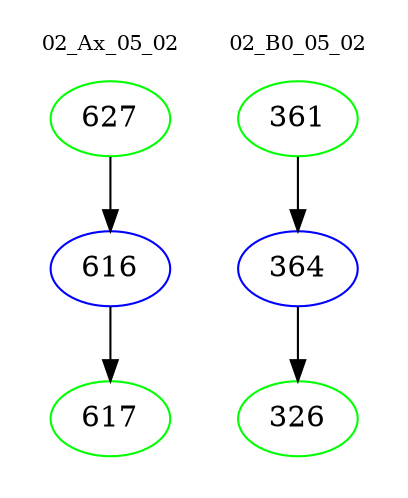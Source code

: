digraph{
subgraph cluster_0 {
color = white
label = "02_Ax_05_02";
fontsize=10;
T0_627 [label="627", color="green"]
T0_627 -> T0_616 [color="black"]
T0_616 [label="616", color="blue"]
T0_616 -> T0_617 [color="black"]
T0_617 [label="617", color="green"]
}
subgraph cluster_1 {
color = white
label = "02_B0_05_02";
fontsize=10;
T1_361 [label="361", color="green"]
T1_361 -> T1_364 [color="black"]
T1_364 [label="364", color="blue"]
T1_364 -> T1_326 [color="black"]
T1_326 [label="326", color="green"]
}
}
